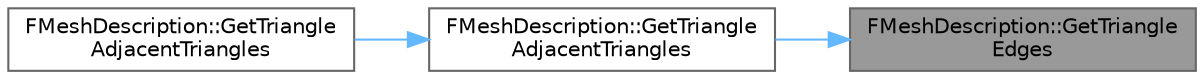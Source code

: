 digraph "FMeshDescription::GetTriangleEdges"
{
 // INTERACTIVE_SVG=YES
 // LATEX_PDF_SIZE
  bgcolor="transparent";
  edge [fontname=Helvetica,fontsize=10,labelfontname=Helvetica,labelfontsize=10];
  node [fontname=Helvetica,fontsize=10,shape=box,height=0.2,width=0.4];
  rankdir="RL";
  Node1 [id="Node000001",label="FMeshDescription::GetTriangle\lEdges",height=0.2,width=0.4,color="gray40", fillcolor="grey60", style="filled", fontcolor="black",tooltip="Return the edges which form this triangle."];
  Node1 -> Node2 [id="edge1_Node000001_Node000002",dir="back",color="steelblue1",style="solid",tooltip=" "];
  Node2 [id="Node000002",label="FMeshDescription::GetTriangle\lAdjacentTriangles",height=0.2,width=0.4,color="grey40", fillcolor="white", style="filled",URL="$da/d5f/structFMeshDescription.html#abbae40b7dc81e1f46e9ae88761f5701e",tooltip="Populates the passed array with adjacent triangles."];
  Node2 -> Node3 [id="edge2_Node000002_Node000003",dir="back",color="steelblue1",style="solid",tooltip=" "];
  Node3 [id="Node000003",label="FMeshDescription::GetTriangle\lAdjacentTriangles",height=0.2,width=0.4,color="grey40", fillcolor="white", style="filled",URL="$da/d5f/structFMeshDescription.html#a0b22c4b546106c81a01772851c6ef768",tooltip="Return adjacent triangles into a TArray with the specified allocator."];
}
